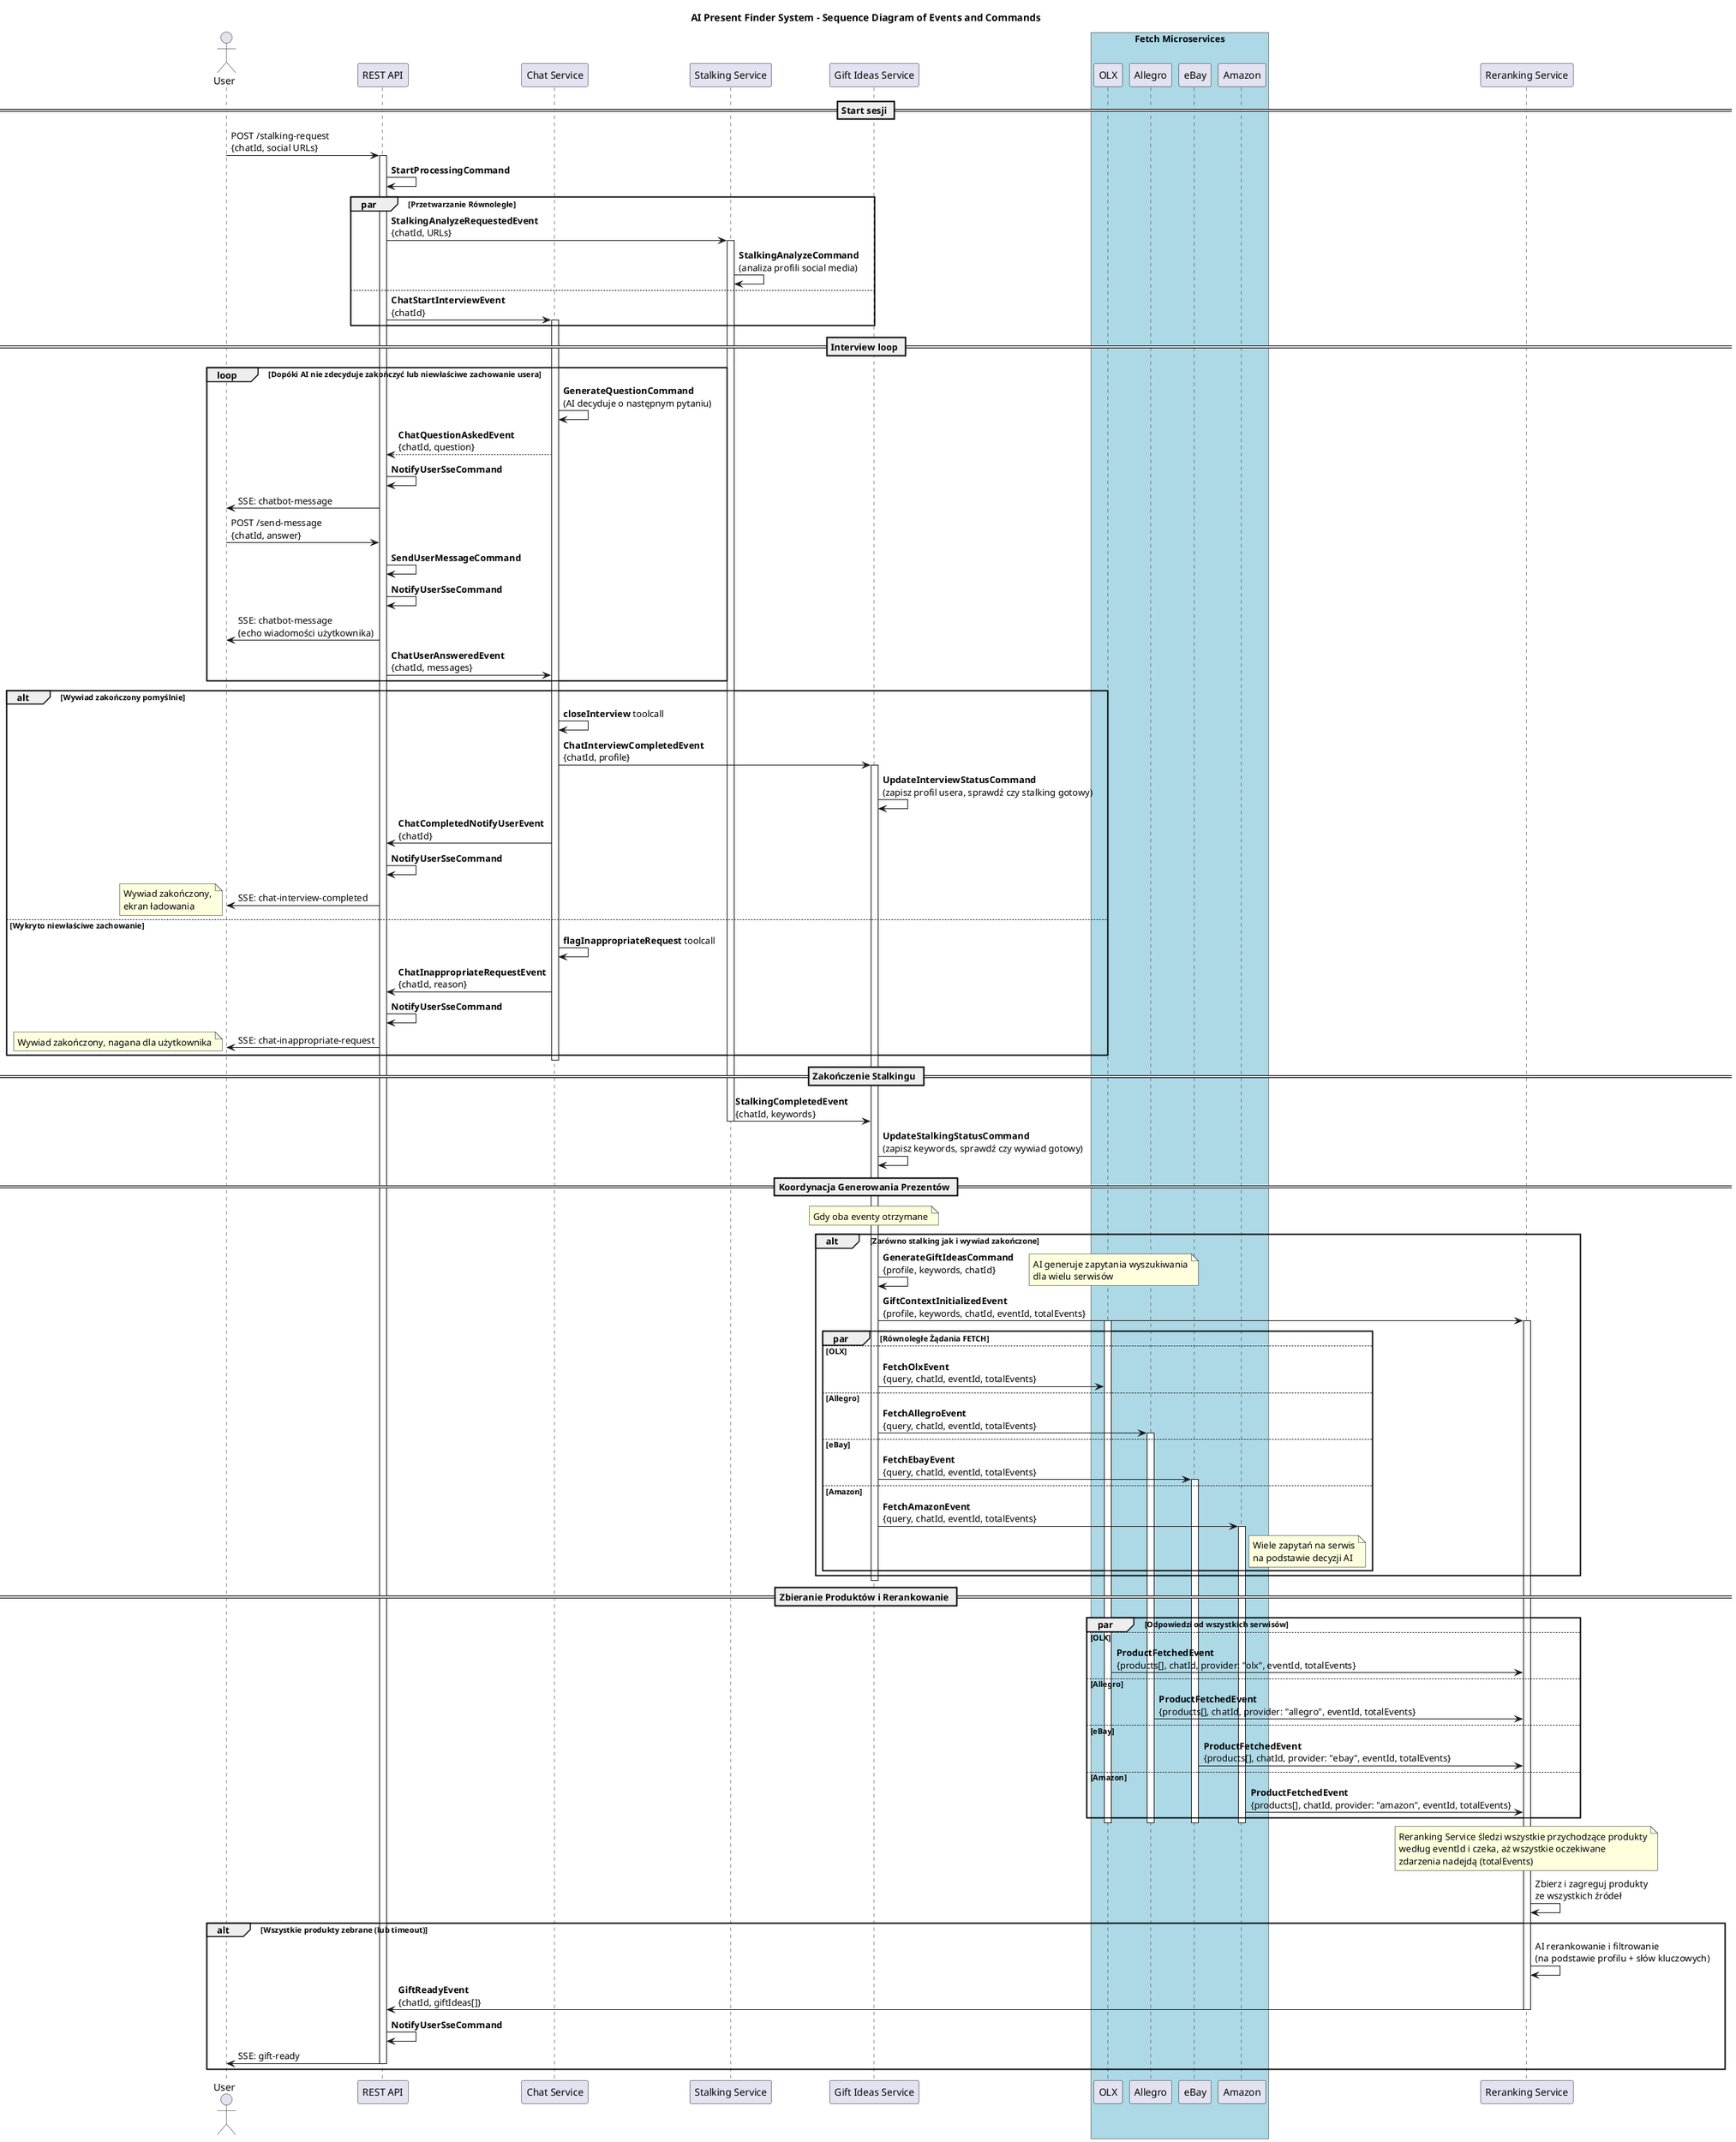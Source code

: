 @startuml sequence_diagram
title AI Present Finder System - Sequence Diagram of Events and Commands

actor User as U
participant "REST API" as REST
participant "Chat Service" as CHAT
participant "Stalking Service" as STALK
participant "Gift Ideas Service" as GIFT
box "Fetch Microservices" #LightBlue
  participant "OLX" as FETCH_OLX
  participant "Allegro" as FETCH_ALLEGRO
  participant "eBay" as FETCH_EBAY
  participant "Amazon" as FETCH_AMAZON
end box
participant "Reranking Service" as RERANK

== Start sesji ==
U -> REST: POST /stalking-request\n{chatId, social URLs}
activate REST
REST -> REST: **StartProcessingCommand**

par Przetwarzanie Równoległe
  REST -> STALK: **StalkingAnalyzeRequestedEvent**\n{chatId, URLs}
  activate STALK
  STALK -> STALK: **StalkingAnalyzeCommand**\n(analiza profili social media)
else
  REST -> CHAT: **ChatStartInterviewEvent**\n{chatId}
  activate CHAT
end

== Interview loop ==
loop Dopóki AI nie zdecyduje zakończyć lub niewłaściwe zachowanie usera
  CHAT -> CHAT: **GenerateQuestionCommand**\n(AI decyduje o następnym pytaniu)
  CHAT --> REST: **ChatQuestionAskedEvent**\n{chatId, question}
  REST -> REST: **NotifyUserSseCommand**
  REST -> U: SSE: chatbot-message
  U -> REST: POST /send-message\n{chatId, answer}
  REST -> REST: **SendUserMessageCommand**
  REST -> REST: **NotifyUserSseCommand**
  REST -> U: SSE: chatbot-message\n(echo wiadomości użytkownika)
  REST -> CHAT: **ChatUserAnsweredEvent**\n{chatId, messages}
end

alt Wywiad zakończony pomyślnie
  CHAT -> CHAT: **closeInterview** toolcall
  CHAT -> GIFT: **ChatInterviewCompletedEvent**\n{chatId, profile}
  activate GIFT
  GIFT -> GIFT: **UpdateInterviewStatusCommand**\n(zapisz profil usera, sprawdź czy stalking gotowy)
  CHAT -> REST: **ChatCompletedNotifyUserEvent**\n{chatId}
  REST -> REST: **NotifyUserSseCommand**
  REST -> U: SSE: chat-interview-completed
  note left: Wywiad zakończony,\nekran ładowania
else Wykryto niewłaściwe zachowanie
  CHAT -> CHAT: **flagInappropriateRequest** toolcall
  CHAT -> REST: **ChatInappropriateRequestEvent**\n{chatId, reason}
  REST -> REST: **NotifyUserSseCommand**
  REST -> U: SSE: chat-inappropriate-request
    note left: Wywiad zakończony, nagana dla użytkownika
end

deactivate CHAT

== Zakończenie Stalkingu ==
STALK -> GIFT: **StalkingCompletedEvent**\n{chatId, keywords}
deactivate STALK
GIFT -> GIFT: **UpdateStalkingStatusCommand**\n(zapisz keywords, sprawdź czy wywiad gotowy)

== Koordynacja Generowania Prezentów ==
note over GIFT: Gdy oba eventy otrzymane

alt Zarówno stalking jak i wywiad zakończone
  GIFT -> GIFT: **GenerateGiftIdeasCommand**\n{profile, keywords, chatId}
  note right: AI generuje zapytania wyszukiwania\ndla wielu serwisów
  
  GIFT -> RERANK: **GiftContextInitializedEvent**\n{profile, keywords, chatId, eventId, totalEvents}
  activate RERANK
 
  par Równoległe Żądania FETCH
  else OLX
    activate FETCH_OLX
    GIFT -> FETCH_OLX: **FetchOlxEvent**\n{query, chatId, eventId, totalEvents}
  else Allegro
    GIFT -> FETCH_ALLEGRO: **FetchAllegroEvent**\n{query, chatId, eventId, totalEvents}
    activate FETCH_ALLEGRO
  else eBay
    GIFT -> FETCH_EBAY: **FetchEbayEvent**\n{query, chatId, eventId, totalEvents}
    activate FETCH_EBAY
  else Amazon
    GIFT -> FETCH_AMAZON: **FetchAmazonEvent**\n{query, chatId, eventId, totalEvents}
    activate FETCH_AMAZON
    note right of FETCH_AMAZON: Wiele zapytań na serwis\nna podstawie decyzji AI
  end
end
deactivate GIFT

== Zbieranie Produktów i Rerankowanie ==
par Odpowiedzi od wszystkich serwisów
else OLX
  FETCH_OLX -> RERANK: **ProductFetchedEvent**\n{products[], chatId, provider: "olx", eventId, totalEvents}
else Allegro
  FETCH_ALLEGRO -> RERANK: **ProductFetchedEvent**\n{products[], chatId, provider: "allegro", eventId, totalEvents}
else eBay
  FETCH_EBAY -> RERANK: **ProductFetchedEvent**\n{products[], chatId, provider: "ebay", eventId, totalEvents}
else Amazon
  FETCH_AMAZON -> RERANK: **ProductFetchedEvent**\n{products[], chatId, provider: "amazon", eventId, totalEvents}
end
deactivate FETCH_OLX
deactivate FETCH_ALLEGRO
deactivate FETCH_EBAY
deactivate FETCH_AMAZON

note over RERANK
  Reranking Service śledzi wszystkie przychodzące produkty
  według eventId i czeka, aż wszystkie oczekiwane
  zdarzenia nadejdą (totalEvents)
end note

RERANK -> RERANK: Zbierz i zagreguj produkty\nze wszystkich źródeł

alt Wszystkie produkty zebrane (lub timeout)
  RERANK -> RERANK: AI rerankowanie i filtrowanie\n(na podstawie profilu + słów kluczowych)
  RERANK -> REST: **GiftReadyEvent**\n{chatId, giftIdeas[]}
  deactivate RERANK
  REST -> REST: **NotifyUserSseCommand**
  REST -> U: SSE: gift-ready
  deactivate REST
end

@enduml
